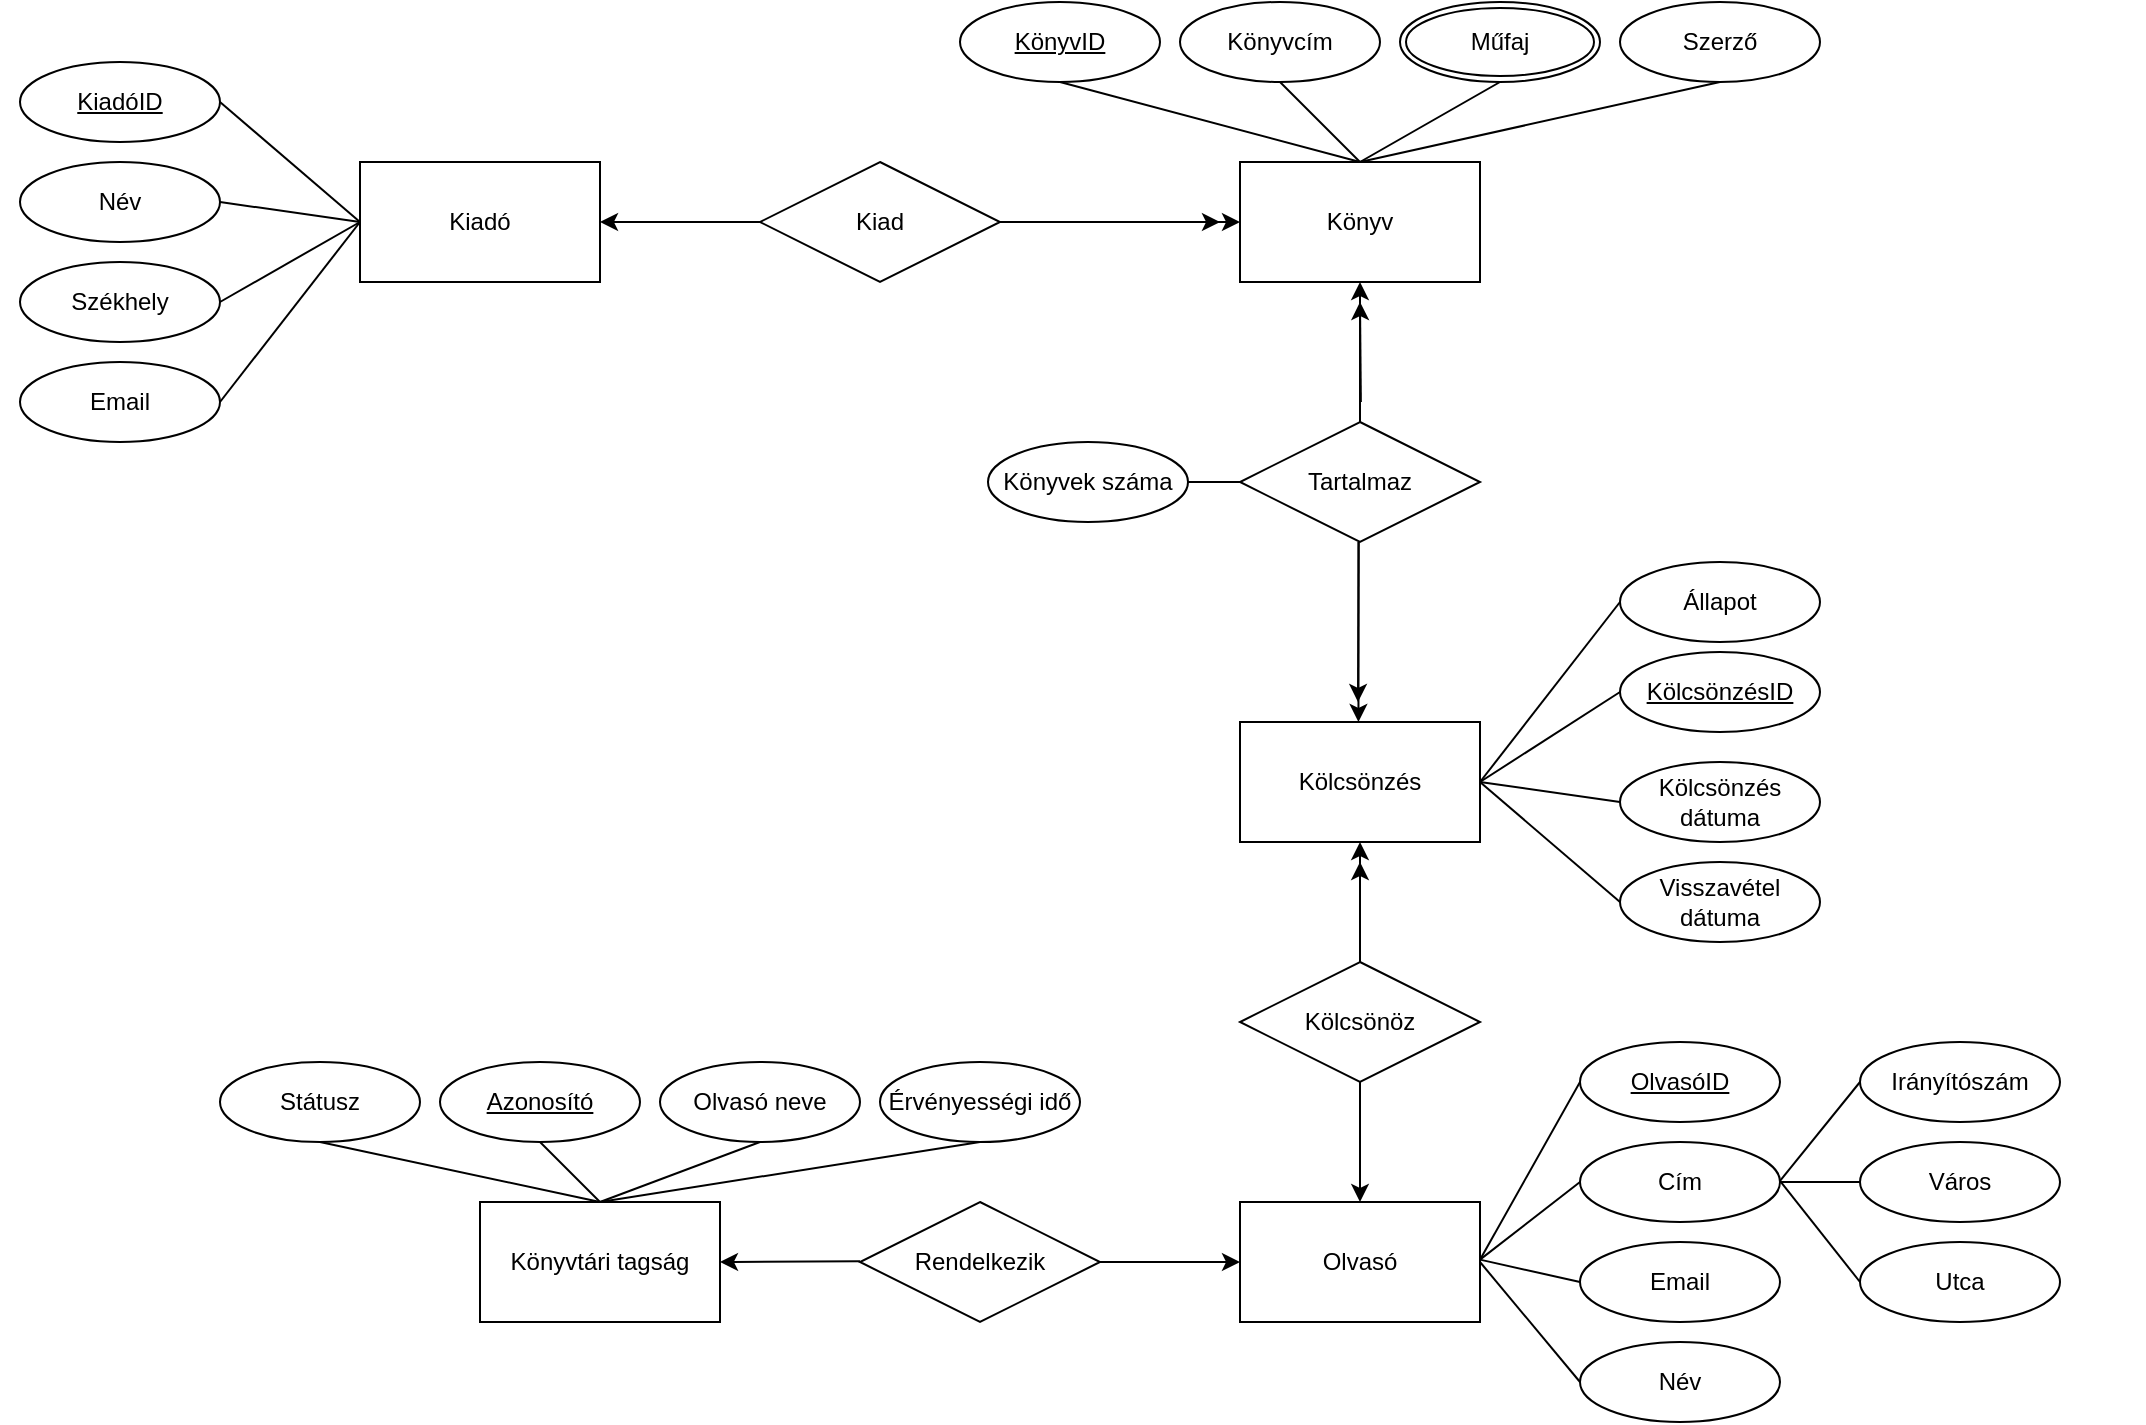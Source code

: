 <mxfile version="24.8.8">
  <diagram name="1 oldal" id="Dld7py3muN3b_eOsJMI9">
    <mxGraphModel grid="1" page="1" gridSize="10" guides="1" tooltips="1" connect="1" arrows="1" fold="1" pageScale="1" pageWidth="827" pageHeight="1169" math="0" shadow="0">
      <root>
        <mxCell id="0" />
        <mxCell id="1" parent="0" />
        <mxCell id="TTZhaGqV8DsMCqyjIaXm-65" value="" style="group" connectable="0" vertex="1" parent="1">
          <mxGeometry x="-20" y="290" width="430" height="145" as="geometry" />
        </mxCell>
        <mxCell id="TTZhaGqV8DsMCqyjIaXm-37" value="Könyvtári tagság" style="rounded=0;whiteSpace=wrap;html=1;" vertex="1" parent="TTZhaGqV8DsMCqyjIaXm-65">
          <mxGeometry x="130" y="70" width="120" height="60" as="geometry" />
        </mxCell>
        <mxCell id="TTZhaGqV8DsMCqyjIaXm-39" value="Olvasó neve" style="ellipse;whiteSpace=wrap;html=1;align=center;" vertex="1" parent="TTZhaGqV8DsMCqyjIaXm-65">
          <mxGeometry x="220" width="100" height="40" as="geometry" />
        </mxCell>
        <mxCell id="TTZhaGqV8DsMCqyjIaXm-43" value="Érvényességi idő" style="ellipse;whiteSpace=wrap;html=1;align=center;" vertex="1" parent="TTZhaGqV8DsMCqyjIaXm-65">
          <mxGeometry x="330" width="100" height="40" as="geometry" />
        </mxCell>
        <mxCell id="TTZhaGqV8DsMCqyjIaXm-44" value="Státusz" style="ellipse;whiteSpace=wrap;html=1;align=center;" vertex="1" parent="TTZhaGqV8DsMCqyjIaXm-65">
          <mxGeometry width="100" height="40" as="geometry" />
        </mxCell>
        <mxCell id="TTZhaGqV8DsMCqyjIaXm-62" value="" style="endArrow=none;html=1;rounded=0;exitX=0.5;exitY=1;exitDx=0;exitDy=0;" edge="1" parent="TTZhaGqV8DsMCqyjIaXm-65" source="TTZhaGqV8DsMCqyjIaXm-39">
          <mxGeometry relative="1" as="geometry">
            <mxPoint x="200" y="80" as="sourcePoint" />
            <mxPoint x="190" y="70" as="targetPoint" />
          </mxGeometry>
        </mxCell>
        <mxCell id="TTZhaGqV8DsMCqyjIaXm-63" value="" style="endArrow=none;html=1;rounded=0;exitX=0.5;exitY=1;exitDx=0;exitDy=0;" edge="1" parent="TTZhaGqV8DsMCqyjIaXm-65" source="TTZhaGqV8DsMCqyjIaXm-44">
          <mxGeometry relative="1" as="geometry">
            <mxPoint x="30" y="70" as="sourcePoint" />
            <mxPoint x="190" y="70" as="targetPoint" />
          </mxGeometry>
        </mxCell>
        <mxCell id="TTZhaGqV8DsMCqyjIaXm-64" value="" style="endArrow=none;html=1;rounded=0;" edge="1" parent="TTZhaGqV8DsMCqyjIaXm-65">
          <mxGeometry relative="1" as="geometry">
            <mxPoint x="190" y="70" as="sourcePoint" />
            <mxPoint x="380" y="40" as="targetPoint" />
          </mxGeometry>
        </mxCell>
        <mxCell id="TTZhaGqV8DsMCqyjIaXm-60" value="" style="endArrow=none;html=1;rounded=0;entryX=0.5;entryY=1;entryDx=0;entryDy=0;exitX=0.5;exitY=0;exitDx=0;exitDy=0;" edge="1" parent="TTZhaGqV8DsMCqyjIaXm-65" source="TTZhaGqV8DsMCqyjIaXm-37">
          <mxGeometry relative="1" as="geometry">
            <mxPoint x="190" y="70" as="sourcePoint" />
            <mxPoint x="160" y="40" as="targetPoint" />
          </mxGeometry>
        </mxCell>
        <mxCell id="TTZhaGqV8DsMCqyjIaXm-75" value="&lt;div&gt;Azonosító&lt;/div&gt;" style="ellipse;whiteSpace=wrap;html=1;align=center;fontStyle=4;" vertex="1" parent="TTZhaGqV8DsMCqyjIaXm-65">
          <mxGeometry x="110" width="100" height="40" as="geometry" />
        </mxCell>
        <mxCell id="TTZhaGqV8DsMCqyjIaXm-66" value="" style="group" connectable="0" vertex="1" parent="1">
          <mxGeometry x="278.25" y="-240" width="663.5" height="140" as="geometry" />
        </mxCell>
        <mxCell id="TTZhaGqV8DsMCqyjIaXm-126" value="" style="group" connectable="0" vertex="1" parent="TTZhaGqV8DsMCqyjIaXm-66">
          <mxGeometry width="663.5" height="140" as="geometry" />
        </mxCell>
        <mxCell id="TTZhaGqV8DsMCqyjIaXm-6" value="Szerző" style="ellipse;whiteSpace=wrap;html=1;align=center;" vertex="1" parent="TTZhaGqV8DsMCqyjIaXm-126">
          <mxGeometry x="401.75" width="100" height="40" as="geometry" />
        </mxCell>
        <mxCell id="TTZhaGqV8DsMCqyjIaXm-22" value="&lt;div&gt;Könyv&lt;/div&gt;" style="rounded=0;whiteSpace=wrap;html=1;" vertex="1" parent="TTZhaGqV8DsMCqyjIaXm-126">
          <mxGeometry x="211.75" y="80" width="120" height="60" as="geometry" />
        </mxCell>
        <mxCell id="TTZhaGqV8DsMCqyjIaXm-51" value="" style="endArrow=none;html=1;rounded=0;entryX=0.5;entryY=0;entryDx=0;entryDy=0;exitX=0.5;exitY=1;exitDx=0;exitDy=0;" edge="1" parent="TTZhaGqV8DsMCqyjIaXm-126" target="TTZhaGqV8DsMCqyjIaXm-22" source="TTZhaGqV8DsMCqyjIaXm-147">
          <mxGeometry relative="1" as="geometry">
            <mxPoint x="333.5" y="40" as="sourcePoint" />
            <mxPoint x="603.5" y="30" as="targetPoint" />
          </mxGeometry>
        </mxCell>
        <mxCell id="TTZhaGqV8DsMCqyjIaXm-54" value="" style="endArrow=none;html=1;rounded=0;entryX=0.5;entryY=0;entryDx=0;entryDy=0;exitX=0.5;exitY=1;exitDx=0;exitDy=0;" edge="1" parent="TTZhaGqV8DsMCqyjIaXm-126" source="TTZhaGqV8DsMCqyjIaXm-143" target="TTZhaGqV8DsMCqyjIaXm-22">
          <mxGeometry relative="1" as="geometry">
            <mxPoint x="451.75" y="40" as="sourcePoint" />
            <mxPoint x="543.5" y="40" as="targetPoint" />
          </mxGeometry>
        </mxCell>
        <mxCell id="TTZhaGqV8DsMCqyjIaXm-58" value="" style="endArrow=none;html=1;rounded=0;exitX=0.5;exitY=1;exitDx=0;exitDy=0;entryX=0.5;entryY=0;entryDx=0;entryDy=0;" edge="1" parent="TTZhaGqV8DsMCqyjIaXm-126" source="TTZhaGqV8DsMCqyjIaXm-6" target="TTZhaGqV8DsMCqyjIaXm-22">
          <mxGeometry relative="1" as="geometry">
            <mxPoint x="613.5" y="40" as="sourcePoint" />
            <mxPoint x="333.5" y="80" as="targetPoint" />
          </mxGeometry>
        </mxCell>
        <mxCell id="TTZhaGqV8DsMCqyjIaXm-132" value="Kiad" style="shape=rhombus;perimeter=rhombusPerimeter;whiteSpace=wrap;html=1;align=center;" vertex="1" parent="TTZhaGqV8DsMCqyjIaXm-126">
          <mxGeometry x="-28.25" y="80" width="120" height="60" as="geometry" />
        </mxCell>
        <mxCell id="TTZhaGqV8DsMCqyjIaXm-133" value="" style="endArrow=classic;html=1;rounded=0;" edge="1" parent="TTZhaGqV8DsMCqyjIaXm-126">
          <mxGeometry width="50" height="50" relative="1" as="geometry">
            <mxPoint x="91.75" y="110" as="sourcePoint" />
            <mxPoint x="211.75" y="110" as="targetPoint" />
          </mxGeometry>
        </mxCell>
        <mxCell id="TTZhaGqV8DsMCqyjIaXm-143" value="Műfaj" style="ellipse;shape=doubleEllipse;margin=3;whiteSpace=wrap;html=1;align=center;" vertex="1" parent="TTZhaGqV8DsMCqyjIaXm-126">
          <mxGeometry x="291.75" width="100" height="40" as="geometry" />
        </mxCell>
        <mxCell id="TTZhaGqV8DsMCqyjIaXm-147" value="KönyvID" style="ellipse;whiteSpace=wrap;html=1;align=center;fontStyle=4;" vertex="1" parent="TTZhaGqV8DsMCqyjIaXm-126">
          <mxGeometry x="71.75" width="100" height="40" as="geometry" />
        </mxCell>
        <mxCell id="TTZhaGqV8DsMCqyjIaXm-4" value="Könyvcím" style="ellipse;whiteSpace=wrap;html=1;align=center;" vertex="1" parent="TTZhaGqV8DsMCqyjIaXm-126">
          <mxGeometry x="181.75" width="100" height="40" as="geometry" />
        </mxCell>
        <mxCell id="TTZhaGqV8DsMCqyjIaXm-52" value="" style="endArrow=none;html=1;rounded=0;entryX=0.5;entryY=0;entryDx=0;entryDy=0;exitX=0.5;exitY=1;exitDx=0;exitDy=0;" edge="1" parent="TTZhaGqV8DsMCqyjIaXm-126" source="TTZhaGqV8DsMCqyjIaXm-4" target="TTZhaGqV8DsMCqyjIaXm-22">
          <mxGeometry relative="1" as="geometry">
            <mxPoint x="150.5" y="130" as="sourcePoint" />
            <mxPoint x="333.5" y="80" as="targetPoint" />
          </mxGeometry>
        </mxCell>
        <mxCell id="TTZhaGqV8DsMCqyjIaXm-100" value="" style="group" connectable="0" vertex="1" parent="1">
          <mxGeometry x="-130" y="-240" width="440" height="140" as="geometry" />
        </mxCell>
        <mxCell id="TTZhaGqV8DsMCqyjIaXm-33" value="Kiadó" style="rounded=0;whiteSpace=wrap;html=1;" vertex="1" parent="TTZhaGqV8DsMCqyjIaXm-100">
          <mxGeometry x="180" y="80" width="120" height="60" as="geometry" />
        </mxCell>
        <mxCell id="TTZhaGqV8DsMCqyjIaXm-34" value="KiadóID" style="ellipse;whiteSpace=wrap;html=1;align=center;fontStyle=4;" vertex="1" parent="TTZhaGqV8DsMCqyjIaXm-100">
          <mxGeometry x="10" y="30" width="100" height="40" as="geometry" />
        </mxCell>
        <mxCell id="TTZhaGqV8DsMCqyjIaXm-35" value="Név" style="ellipse;whiteSpace=wrap;html=1;align=center;" vertex="1" parent="TTZhaGqV8DsMCqyjIaXm-100">
          <mxGeometry x="10" y="80" width="100" height="40" as="geometry" />
        </mxCell>
        <mxCell id="TTZhaGqV8DsMCqyjIaXm-93" value="" style="endArrow=none;html=1;rounded=0;exitX=0;exitY=0.5;exitDx=0;exitDy=0;entryX=1;entryY=0.5;entryDx=0;entryDy=0;" edge="1" parent="TTZhaGqV8DsMCqyjIaXm-100" source="TTZhaGqV8DsMCqyjIaXm-33" target="TTZhaGqV8DsMCqyjIaXm-34">
          <mxGeometry relative="1" as="geometry">
            <mxPoint x="270" y="80" as="sourcePoint" />
            <mxPoint x="430" y="80" as="targetPoint" />
          </mxGeometry>
        </mxCell>
        <mxCell id="TTZhaGqV8DsMCqyjIaXm-95" value="" style="endArrow=none;html=1;rounded=0;entryX=1;entryY=0.5;entryDx=0;entryDy=0;" edge="1" parent="TTZhaGqV8DsMCqyjIaXm-100" target="TTZhaGqV8DsMCqyjIaXm-36">
          <mxGeometry relative="1" as="geometry">
            <mxPoint x="180" y="110" as="sourcePoint" />
            <mxPoint x="290" y="40" as="targetPoint" />
          </mxGeometry>
        </mxCell>
        <mxCell id="TTZhaGqV8DsMCqyjIaXm-96" value="" style="endArrow=none;html=1;rounded=0;entryX=0;entryY=0.5;entryDx=0;entryDy=0;exitX=1;exitY=0.5;exitDx=0;exitDy=0;" edge="1" parent="TTZhaGqV8DsMCqyjIaXm-100" source="TTZhaGqV8DsMCqyjIaXm-35" target="TTZhaGqV8DsMCqyjIaXm-33">
          <mxGeometry relative="1" as="geometry">
            <mxPoint x="120" y="120" as="sourcePoint" />
            <mxPoint x="230" y="80" as="targetPoint" />
          </mxGeometry>
        </mxCell>
        <mxCell id="TTZhaGqV8DsMCqyjIaXm-114" value="" style="endArrow=classic;html=1;rounded=0;entryX=0;entryY=0.5;entryDx=0;entryDy=0;" edge="1" parent="1" target="TTZhaGqV8DsMCqyjIaXm-9" source="TTZhaGqV8DsMCqyjIaXm-119">
          <mxGeometry width="50" height="50" relative="1" as="geometry">
            <mxPoint x="420" y="440" as="sourcePoint" />
            <mxPoint x="450" y="490" as="targetPoint" />
            <Array as="points" />
          </mxGeometry>
        </mxCell>
        <mxCell id="TTZhaGqV8DsMCqyjIaXm-115" value="" style="group" connectable="0" vertex="1" parent="1">
          <mxGeometry x="280" y="20" width="570" height="200" as="geometry" />
        </mxCell>
        <mxCell id="TTZhaGqV8DsMCqyjIaXm-85" value="" style="group" connectable="0" vertex="1" parent="TTZhaGqV8DsMCqyjIaXm-115">
          <mxGeometry y="10" width="570" height="150" as="geometry" />
        </mxCell>
        <mxCell id="TTZhaGqV8DsMCqyjIaXm-8" value="Kölcsönzés dátuma" style="ellipse;whiteSpace=wrap;html=1;align=center;" vertex="1" parent="TTZhaGqV8DsMCqyjIaXm-85">
          <mxGeometry x="400" y="110" width="100" height="40" as="geometry" />
        </mxCell>
        <mxCell id="TTZhaGqV8DsMCqyjIaXm-67" value="" style="endArrow=none;html=1;rounded=0;exitX=1;exitY=0.5;exitDx=0;exitDy=0;entryX=0;entryY=0.5;entryDx=0;entryDy=0;" edge="1" parent="TTZhaGqV8DsMCqyjIaXm-85" source="TTZhaGqV8DsMCqyjIaXm-15" target="TTZhaGqV8DsMCqyjIaXm-8">
          <mxGeometry relative="1" as="geometry">
            <mxPoint x="270" y="90" as="sourcePoint" />
            <mxPoint x="260" y="40" as="targetPoint" />
          </mxGeometry>
        </mxCell>
        <mxCell id="TTZhaGqV8DsMCqyjIaXm-69" value="" style="endArrow=none;html=1;rounded=0;exitX=0;exitY=0.5;exitDx=0;exitDy=0;entryX=1;entryY=0.5;entryDx=0;entryDy=0;" edge="1" parent="TTZhaGqV8DsMCqyjIaXm-85" source="TTZhaGqV8DsMCqyjIaXm-17" target="TTZhaGqV8DsMCqyjIaXm-15">
          <mxGeometry relative="1" as="geometry">
            <mxPoint x="40" y="90" as="sourcePoint" />
            <mxPoint x="260" y="130" as="targetPoint" />
          </mxGeometry>
        </mxCell>
        <mxCell id="TTZhaGqV8DsMCqyjIaXm-72" value="" style="endArrow=none;html=1;rounded=0;exitX=0;exitY=0.5;exitDx=0;exitDy=0;entryX=1;entryY=0.5;entryDx=0;entryDy=0;" edge="1" parent="TTZhaGqV8DsMCqyjIaXm-85" target="TTZhaGqV8DsMCqyjIaXm-15">
          <mxGeometry relative="1" as="geometry">
            <mxPoint x="400" y="75" as="sourcePoint" />
            <mxPoint x="330" y="120" as="targetPoint" />
          </mxGeometry>
        </mxCell>
        <mxCell id="TTZhaGqV8DsMCqyjIaXm-15" value="Kölcsönzés" style="rounded=0;whiteSpace=wrap;html=1;" vertex="1" parent="TTZhaGqV8DsMCqyjIaXm-85">
          <mxGeometry x="210" y="90" width="120" height="60" as="geometry" />
        </mxCell>
        <mxCell id="TTZhaGqV8DsMCqyjIaXm-17" value="Állapot" style="ellipse;whiteSpace=wrap;html=1;align=center;" vertex="1" parent="TTZhaGqV8DsMCqyjIaXm-85">
          <mxGeometry x="400" y="10" width="100" height="40" as="geometry" />
        </mxCell>
        <mxCell id="TTZhaGqV8DsMCqyjIaXm-128" value="" style="endArrow=classic;html=1;rounded=0;exitX=0;exitY=0.5;exitDx=0;exitDy=0;entryX=0.5;entryY=0;entryDx=0;entryDy=0;" edge="1" parent="TTZhaGqV8DsMCqyjIaXm-85">
          <mxGeometry width="50" height="50" relative="1" as="geometry">
            <mxPoint x="269.23" as="sourcePoint" />
            <mxPoint x="269.23" y="90" as="targetPoint" />
          </mxGeometry>
        </mxCell>
        <mxCell id="TTZhaGqV8DsMCqyjIaXm-131" value="" style="endArrow=classic;html=1;rounded=0;exitX=0;exitY=0.5;exitDx=0;exitDy=0;" edge="1" parent="TTZhaGqV8DsMCqyjIaXm-85">
          <mxGeometry width="50" height="50" relative="1" as="geometry">
            <mxPoint x="269.37" as="sourcePoint" />
            <mxPoint x="269" y="80" as="targetPoint" />
          </mxGeometry>
        </mxCell>
        <mxCell id="-R0KiWkK1IH2rvHWxK87-4" value="KölcsönzésID" style="ellipse;whiteSpace=wrap;html=1;align=center;fontStyle=4;" vertex="1" parent="TTZhaGqV8DsMCqyjIaXm-85">
          <mxGeometry x="400" y="55" width="100" height="40" as="geometry" />
        </mxCell>
        <mxCell id="TTZhaGqV8DsMCqyjIaXm-20" value="Visszavétel dátuma" style="ellipse;whiteSpace=wrap;html=1;align=center;" vertex="1" parent="TTZhaGqV8DsMCqyjIaXm-115">
          <mxGeometry x="400" y="170" width="100" height="40" as="geometry" />
        </mxCell>
        <mxCell id="TTZhaGqV8DsMCqyjIaXm-71" value="" style="endArrow=none;html=1;rounded=0;entryX=0;entryY=0.5;entryDx=0;entryDy=0;exitX=1;exitY=0.5;exitDx=0;exitDy=0;" edge="1" parent="TTZhaGqV8DsMCqyjIaXm-115" source="TTZhaGqV8DsMCqyjIaXm-15" target="TTZhaGqV8DsMCqyjIaXm-20">
          <mxGeometry relative="1" as="geometry">
            <mxPoint y="185" as="sourcePoint" />
            <mxPoint x="160" y="185" as="targetPoint" />
          </mxGeometry>
        </mxCell>
        <mxCell id="TTZhaGqV8DsMCqyjIaXm-122" value="" style="endArrow=classic;html=1;rounded=0;exitX=0.5;exitY=0;exitDx=0;exitDy=0;" edge="1" parent="TTZhaGqV8DsMCqyjIaXm-115" source="TTZhaGqV8DsMCqyjIaXm-120">
          <mxGeometry width="50" height="50" relative="1" as="geometry">
            <mxPoint x="270" y="220" as="sourcePoint" />
            <mxPoint x="270" y="160" as="targetPoint" />
          </mxGeometry>
        </mxCell>
        <mxCell id="TTZhaGqV8DsMCqyjIaXm-121" value="" style="endArrow=classic;html=1;rounded=0;exitX=0.5;exitY=0;exitDx=0;exitDy=0;entryX=0.5;entryY=1;entryDx=0;entryDy=0;" edge="1" parent="TTZhaGqV8DsMCqyjIaXm-115" source="TTZhaGqV8DsMCqyjIaXm-120">
          <mxGeometry width="50" height="50" relative="1" as="geometry">
            <mxPoint x="270" y="260.0" as="sourcePoint" />
            <mxPoint x="270" y="170.0" as="targetPoint" />
          </mxGeometry>
        </mxCell>
        <mxCell id="TTZhaGqV8DsMCqyjIaXm-119" value="Rendelkezik" style="shape=rhombus;perimeter=rhombusPerimeter;whiteSpace=wrap;html=1;align=center;" vertex="1" parent="1">
          <mxGeometry x="300" y="360" width="120" height="60" as="geometry" />
        </mxCell>
        <mxCell id="TTZhaGqV8DsMCqyjIaXm-120" value="Kölcsönöz" style="shape=rhombus;perimeter=rhombusPerimeter;whiteSpace=wrap;html=1;align=center;" vertex="1" parent="1">
          <mxGeometry x="490" y="240" width="120" height="60" as="geometry" />
        </mxCell>
        <mxCell id="TTZhaGqV8DsMCqyjIaXm-125" value="" style="endArrow=classic;html=1;rounded=0;" edge="1" parent="1">
          <mxGeometry width="50" height="50" relative="1" as="geometry">
            <mxPoint x="550" y="300" as="sourcePoint" />
            <mxPoint x="550" y="360" as="targetPoint" />
            <Array as="points">
              <mxPoint x="550" y="300" />
            </Array>
          </mxGeometry>
        </mxCell>
        <mxCell id="TTZhaGqV8DsMCqyjIaXm-127" value="Tartalmaz" style="shape=rhombus;perimeter=rhombusPerimeter;whiteSpace=wrap;html=1;align=center;" vertex="1" parent="1">
          <mxGeometry x="490" y="-30" width="120" height="60" as="geometry" />
        </mxCell>
        <mxCell id="TTZhaGqV8DsMCqyjIaXm-129" value="" style="endArrow=classic;html=1;rounded=0;exitX=0.5;exitY=0;exitDx=0;exitDy=0;" edge="1" parent="1">
          <mxGeometry width="50" height="50" relative="1" as="geometry">
            <mxPoint x="550.43" y="-40" as="sourcePoint" />
            <mxPoint x="550" y="-90" as="targetPoint" />
          </mxGeometry>
        </mxCell>
        <mxCell id="TTZhaGqV8DsMCqyjIaXm-130" value="" style="endArrow=classic;html=1;rounded=0;entryX=0.5;entryY=1;entryDx=0;entryDy=0;" edge="1" parent="1">
          <mxGeometry width="50" height="50" relative="1" as="geometry">
            <mxPoint x="550" y="-30" as="sourcePoint" />
            <mxPoint x="550" y="-100" as="targetPoint" />
            <Array as="points" />
          </mxGeometry>
        </mxCell>
        <mxCell id="TTZhaGqV8DsMCqyjIaXm-36" value="Székhely" style="ellipse;whiteSpace=wrap;html=1;align=center;" vertex="1" parent="1">
          <mxGeometry x="-120" y="-110" width="100" height="40" as="geometry" />
        </mxCell>
        <mxCell id="TTZhaGqV8DsMCqyjIaXm-91" value="Email" style="ellipse;whiteSpace=wrap;html=1;align=center;" vertex="1" parent="1">
          <mxGeometry x="-120" y="-60" width="100" height="40" as="geometry" />
        </mxCell>
        <mxCell id="TTZhaGqV8DsMCqyjIaXm-94" value="" style="endArrow=none;html=1;rounded=0;exitX=1;exitY=0.5;exitDx=0;exitDy=0;entryX=0;entryY=0.5;entryDx=0;entryDy=0;" edge="1" parent="1" source="TTZhaGqV8DsMCqyjIaXm-91" target="TTZhaGqV8DsMCqyjIaXm-33">
          <mxGeometry relative="1" as="geometry">
            <mxPoint x="-30" y="-30" as="sourcePoint" />
            <mxPoint x="120" y="-70" as="targetPoint" />
          </mxGeometry>
        </mxCell>
        <mxCell id="TTZhaGqV8DsMCqyjIaXm-134" value="" style="endArrow=classic;html=1;rounded=0;" edge="1" parent="1">
          <mxGeometry width="50" height="50" relative="1" as="geometry">
            <mxPoint x="370" y="-130" as="sourcePoint" />
            <mxPoint x="480" y="-130" as="targetPoint" />
            <Array as="points" />
          </mxGeometry>
        </mxCell>
        <mxCell id="TTZhaGqV8DsMCqyjIaXm-135" value="" style="endArrow=classic;html=1;rounded=0;exitX=0;exitY=0.5;exitDx=0;exitDy=0;entryX=1;entryY=0.5;entryDx=0;entryDy=0;" edge="1" parent="1" source="TTZhaGqV8DsMCqyjIaXm-132" target="TTZhaGqV8DsMCqyjIaXm-33">
          <mxGeometry width="50" height="50" relative="1" as="geometry">
            <mxPoint x="639.38" y="-10" as="sourcePoint" />
            <mxPoint x="180" y="-130" as="targetPoint" />
            <Array as="points">
              <mxPoint x="250" y="-130" />
            </Array>
          </mxGeometry>
        </mxCell>
        <mxCell id="TTZhaGqV8DsMCqyjIaXm-150" value="Könyvek száma" style="ellipse;whiteSpace=wrap;html=1;align=center;" vertex="1" parent="1">
          <mxGeometry x="364" y="-20" width="100" height="40" as="geometry" />
        </mxCell>
        <mxCell id="TTZhaGqV8DsMCqyjIaXm-156" value="" style="endArrow=none;html=1;rounded=0;entryX=0;entryY=0.5;entryDx=0;entryDy=0;exitX=1;exitY=0.5;exitDx=0;exitDy=0;" edge="1" parent="1" source="TTZhaGqV8DsMCqyjIaXm-150" target="TTZhaGqV8DsMCqyjIaXm-127">
          <mxGeometry relative="1" as="geometry">
            <mxPoint x="530" y="-40.67" as="sourcePoint" />
            <mxPoint x="690" y="-40.67" as="targetPoint" />
          </mxGeometry>
        </mxCell>
        <mxCell id="-R0KiWkK1IH2rvHWxK87-2" value="" style="group" connectable="0" vertex="1" parent="1">
          <mxGeometry x="490" y="280" width="410" height="190" as="geometry" />
        </mxCell>
        <mxCell id="TTZhaGqV8DsMCqyjIaXm-9" value="Olvasó" style="rounded=0;whiteSpace=wrap;html=1;" vertex="1" parent="-R0KiWkK1IH2rvHWxK87-2">
          <mxGeometry y="80" width="120" height="60" as="geometry" />
        </mxCell>
        <mxCell id="TTZhaGqV8DsMCqyjIaXm-10" value="OlvasóID" style="ellipse;whiteSpace=wrap;html=1;align=center;fontStyle=4;" vertex="1" parent="-R0KiWkK1IH2rvHWxK87-2">
          <mxGeometry x="170" width="100" height="40" as="geometry" />
        </mxCell>
        <mxCell id="TTZhaGqV8DsMCqyjIaXm-13" value="Név" style="ellipse;whiteSpace=wrap;html=1;align=center;" vertex="1" parent="-R0KiWkK1IH2rvHWxK87-2">
          <mxGeometry x="170" y="150" width="100" height="40" as="geometry" />
        </mxCell>
        <mxCell id="TTZhaGqV8DsMCqyjIaXm-14" value="Email" style="ellipse;whiteSpace=wrap;html=1;align=center;" vertex="1" parent="-R0KiWkK1IH2rvHWxK87-2">
          <mxGeometry x="170" y="100" width="100" height="40" as="geometry" />
        </mxCell>
        <mxCell id="TTZhaGqV8DsMCqyjIaXm-97" value="Irányítószám" style="ellipse;whiteSpace=wrap;html=1;align=center;" vertex="1" parent="-R0KiWkK1IH2rvHWxK87-2">
          <mxGeometry x="310" width="100" height="40" as="geometry" />
        </mxCell>
        <mxCell id="TTZhaGqV8DsMCqyjIaXm-99" value="Utca" style="ellipse;whiteSpace=wrap;html=1;align=center;" vertex="1" parent="-R0KiWkK1IH2rvHWxK87-2">
          <mxGeometry x="310" y="100" width="100" height="40" as="geometry" />
        </mxCell>
        <mxCell id="TTZhaGqV8DsMCqyjIaXm-101" value="" style="endArrow=none;html=1;rounded=0;entryX=0;entryY=0.5;entryDx=0;entryDy=0;" edge="1" parent="-R0KiWkK1IH2rvHWxK87-2" target="TTZhaGqV8DsMCqyjIaXm-10">
          <mxGeometry relative="1" as="geometry">
            <mxPoint x="120" y="108.82" as="sourcePoint" />
            <mxPoint x="280" y="108.82" as="targetPoint" />
          </mxGeometry>
        </mxCell>
        <mxCell id="TTZhaGqV8DsMCqyjIaXm-102" value="" style="endArrow=none;html=1;rounded=0;entryX=0;entryY=0.5;entryDx=0;entryDy=0;" edge="1" parent="-R0KiWkK1IH2rvHWxK87-2">
          <mxGeometry relative="1" as="geometry">
            <mxPoint x="120" y="108.82" as="sourcePoint" />
            <mxPoint x="170" y="70" as="targetPoint" />
          </mxGeometry>
        </mxCell>
        <mxCell id="TTZhaGqV8DsMCqyjIaXm-103" value="" style="endArrow=none;html=1;rounded=0;entryX=0;entryY=0.5;entryDx=0;entryDy=0;" edge="1" parent="-R0KiWkK1IH2rvHWxK87-2" target="TTZhaGqV8DsMCqyjIaXm-14">
          <mxGeometry relative="1" as="geometry">
            <mxPoint x="120" y="108.82" as="sourcePoint" />
            <mxPoint x="280" y="108.82" as="targetPoint" />
          </mxGeometry>
        </mxCell>
        <mxCell id="TTZhaGqV8DsMCqyjIaXm-104" value="" style="endArrow=none;html=1;rounded=0;entryX=0;entryY=0.5;entryDx=0;entryDy=0;exitX=1;exitY=0.5;exitDx=0;exitDy=0;" edge="1" parent="-R0KiWkK1IH2rvHWxK87-2" source="TTZhaGqV8DsMCqyjIaXm-9" target="TTZhaGqV8DsMCqyjIaXm-13">
          <mxGeometry relative="1" as="geometry">
            <mxPoint x="130" y="109.41" as="sourcePoint" />
            <mxPoint x="290" y="109.41" as="targetPoint" />
            <Array as="points" />
          </mxGeometry>
        </mxCell>
        <mxCell id="TTZhaGqV8DsMCqyjIaXm-105" value="" style="endArrow=none;html=1;rounded=0;entryX=0;entryY=0.5;entryDx=0;entryDy=0;" edge="1" parent="-R0KiWkK1IH2rvHWxK87-2" target="TTZhaGqV8DsMCqyjIaXm-97">
          <mxGeometry relative="1" as="geometry">
            <mxPoint x="270" y="69.41" as="sourcePoint" />
            <mxPoint x="430" y="69.41" as="targetPoint" />
          </mxGeometry>
        </mxCell>
        <mxCell id="TTZhaGqV8DsMCqyjIaXm-106" value="" style="endArrow=none;html=1;rounded=0;entryX=0;entryY=0.5;entryDx=0;entryDy=0;" edge="1" parent="-R0KiWkK1IH2rvHWxK87-2" target="TTZhaGqV8DsMCqyjIaXm-99">
          <mxGeometry relative="1" as="geometry">
            <mxPoint x="270" y="69.41" as="sourcePoint" />
            <mxPoint x="300" y="70" as="targetPoint" />
          </mxGeometry>
        </mxCell>
        <mxCell id="TTZhaGqV8DsMCqyjIaXm-107" value="" style="endArrow=none;html=1;rounded=0;entryX=0;entryY=0.5;entryDx=0;entryDy=0;" edge="1" parent="-R0KiWkK1IH2rvHWxK87-2">
          <mxGeometry relative="1" as="geometry">
            <mxPoint x="270" y="70" as="sourcePoint" />
            <mxPoint x="310" y="70" as="targetPoint" />
          </mxGeometry>
        </mxCell>
        <mxCell id="TTZhaGqV8DsMCqyjIaXm-140" value="Város" style="ellipse;whiteSpace=wrap;html=1;align=center;" vertex="1" parent="-R0KiWkK1IH2rvHWxK87-2">
          <mxGeometry x="310" y="50" width="100" height="40" as="geometry" />
        </mxCell>
        <mxCell id="TTZhaGqV8DsMCqyjIaXm-141" value="Cím" style="ellipse;whiteSpace=wrap;html=1;align=center;" vertex="1" parent="-R0KiWkK1IH2rvHWxK87-2">
          <mxGeometry x="170" y="50" width="100" height="40" as="geometry" />
        </mxCell>
        <mxCell id="-R0KiWkK1IH2rvHWxK87-3" value="" style="endArrow=classic;html=1;rounded=0;entryX=1;entryY=0.5;entryDx=0;entryDy=0;" edge="1" parent="1" target="TTZhaGqV8DsMCqyjIaXm-37">
          <mxGeometry width="50" height="50" relative="1" as="geometry">
            <mxPoint x="300" y="389.6" as="sourcePoint" />
            <mxPoint x="250" y="390" as="targetPoint" />
            <Array as="points" />
          </mxGeometry>
        </mxCell>
      </root>
    </mxGraphModel>
  </diagram>
</mxfile>
